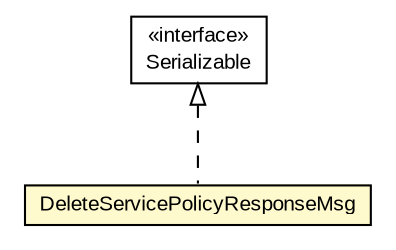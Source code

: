 #!/usr/local/bin/dot
#
# Class diagram 
# Generated by UMLGraph version R5_6-24-gf6e263 (http://www.umlgraph.org/)
#

digraph G {
	edge [fontname="arial",fontsize=10,labelfontname="arial",labelfontsize=10];
	node [fontname="arial",fontsize=10,shape=plaintext];
	nodesep=0.25;
	ranksep=0.5;
	// org.miloss.fgsms.services.interfaces.policyconfiguration.DeleteServicePolicyResponseMsg
	c84492 [label=<<table title="org.miloss.fgsms.services.interfaces.policyconfiguration.DeleteServicePolicyResponseMsg" border="0" cellborder="1" cellspacing="0" cellpadding="2" port="p" bgcolor="lemonChiffon" href="./DeleteServicePolicyResponseMsg.html">
		<tr><td><table border="0" cellspacing="0" cellpadding="1">
<tr><td align="center" balign="center"> DeleteServicePolicyResponseMsg </td></tr>
		</table></td></tr>
		</table>>, URL="./DeleteServicePolicyResponseMsg.html", fontname="arial", fontcolor="black", fontsize=10.0];
	//org.miloss.fgsms.services.interfaces.policyconfiguration.DeleteServicePolicyResponseMsg implements java.io.Serializable
	c84703:p -> c84492:p [dir=back,arrowtail=empty,style=dashed];
	// java.io.Serializable
	c84703 [label=<<table title="java.io.Serializable" border="0" cellborder="1" cellspacing="0" cellpadding="2" port="p" href="http://java.sun.com/j2se/1.4.2/docs/api/java/io/Serializable.html">
		<tr><td><table border="0" cellspacing="0" cellpadding="1">
<tr><td align="center" balign="center"> &#171;interface&#187; </td></tr>
<tr><td align="center" balign="center"> Serializable </td></tr>
		</table></td></tr>
		</table>>, URL="http://java.sun.com/j2se/1.4.2/docs/api/java/io/Serializable.html", fontname="arial", fontcolor="black", fontsize=10.0];
}


